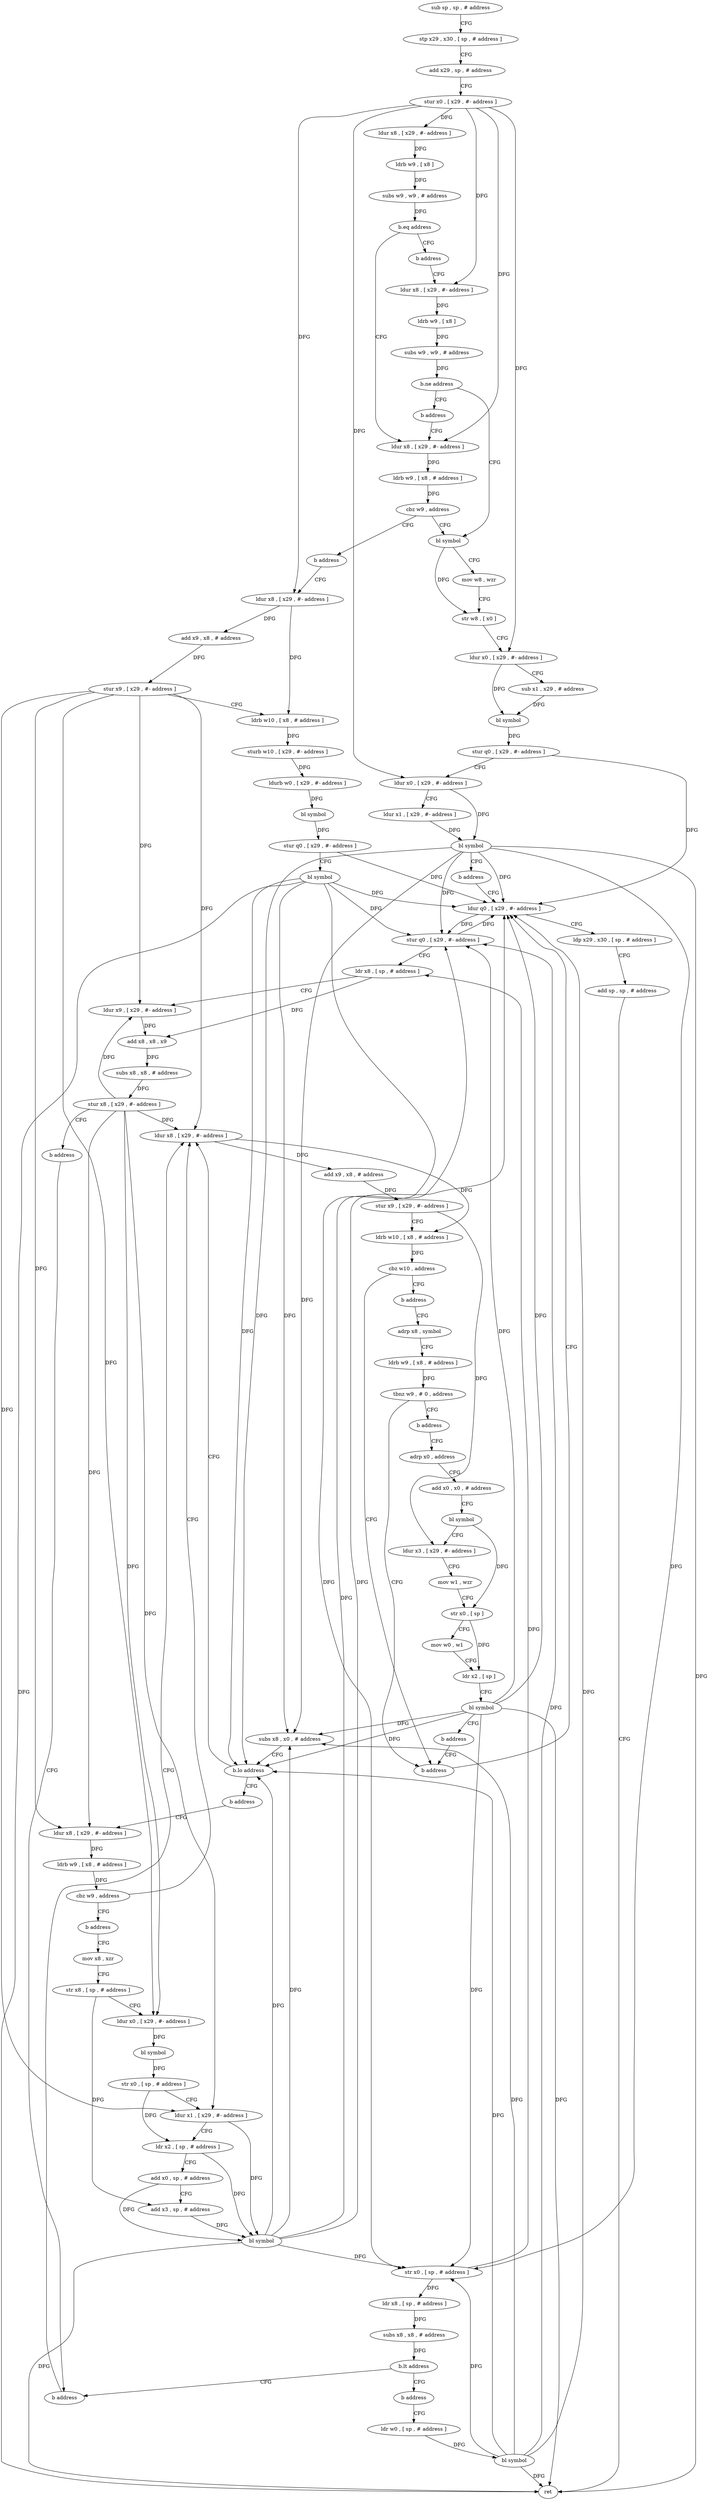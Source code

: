 digraph "func" {
"4207416" [label = "sub sp , sp , # address" ]
"4207420" [label = "stp x29 , x30 , [ sp , # address ]" ]
"4207424" [label = "add x29 , sp , # address" ]
"4207428" [label = "stur x0 , [ x29 , #- address ]" ]
"4207432" [label = "ldur x8 , [ x29 , #- address ]" ]
"4207436" [label = "ldrb w9 , [ x8 ]" ]
"4207440" [label = "subs w9 , w9 , # address" ]
"4207444" [label = "b.eq address" ]
"4207472" [label = "ldur x8 , [ x29 , #- address ]" ]
"4207448" [label = "b address" ]
"4207476" [label = "ldrb w9 , [ x8 , # address ]" ]
"4207480" [label = "cbz w9 , address" ]
"4207736" [label = "bl symbol" ]
"4207484" [label = "b address" ]
"4207452" [label = "ldur x8 , [ x29 , #- address ]" ]
"4207740" [label = "mov w8 , wzr" ]
"4207744" [label = "str w8 , [ x0 ]" ]
"4207748" [label = "ldur x0 , [ x29 , #- address ]" ]
"4207752" [label = "sub x1 , x29 , # address" ]
"4207756" [label = "bl symbol" ]
"4207760" [label = "stur q0 , [ x29 , #- address ]" ]
"4207764" [label = "ldur x0 , [ x29 , #- address ]" ]
"4207768" [label = "ldur x1 , [ x29 , #- address ]" ]
"4207772" [label = "bl symbol" ]
"4207776" [label = "b address" ]
"4207780" [label = "ldur q0 , [ x29 , #- address ]" ]
"4207488" [label = "ldur x8 , [ x29 , #- address ]" ]
"4207456" [label = "ldrb w9 , [ x8 ]" ]
"4207460" [label = "subs w9 , w9 , # address" ]
"4207464" [label = "b.ne address" ]
"4207468" [label = "b address" ]
"4207784" [label = "ldp x29 , x30 , [ sp , # address ]" ]
"4207788" [label = "add sp , sp , # address" ]
"4207792" [label = "ret" ]
"4207492" [label = "add x9 , x8 , # address" ]
"4207496" [label = "stur x9 , [ x29 , #- address ]" ]
"4207500" [label = "ldrb w10 , [ x8 , # address ]" ]
"4207504" [label = "sturb w10 , [ x29 , #- address ]" ]
"4207508" [label = "ldurb w0 , [ x29 , #- address ]" ]
"4207512" [label = "bl symbol" ]
"4207516" [label = "stur q0 , [ x29 , #- address ]" ]
"4207520" [label = "bl symbol" ]
"4207524" [label = "subs x8 , x0 , # address" ]
"4207528" [label = "b.lo address" ]
"4207652" [label = "ldur x8 , [ x29 , #- address ]" ]
"4207532" [label = "b address" ]
"4207656" [label = "add x9 , x8 , # address" ]
"4207660" [label = "stur x9 , [ x29 , #- address ]" ]
"4207664" [label = "ldrb w10 , [ x8 , # address ]" ]
"4207668" [label = "cbz w10 , address" ]
"4207732" [label = "b address" ]
"4207672" [label = "b address" ]
"4207536" [label = "ldur x8 , [ x29 , #- address ]" ]
"4207676" [label = "adrp x8 , symbol" ]
"4207540" [label = "ldrb w9 , [ x8 , # address ]" ]
"4207544" [label = "cbz w9 , address" ]
"4207548" [label = "b address" ]
"4207680" [label = "ldrb w9 , [ x8 , # address ]" ]
"4207684" [label = "tbnz w9 , # 0 , address" ]
"4207688" [label = "b address" ]
"4207552" [label = "mov x8 , xzr" ]
"4207692" [label = "adrp x0 , address" ]
"4207556" [label = "str x8 , [ sp , # address ]" ]
"4207560" [label = "ldur x0 , [ x29 , #- address ]" ]
"4207564" [label = "bl symbol" ]
"4207568" [label = "str x0 , [ sp , # address ]" ]
"4207572" [label = "ldur x1 , [ x29 , #- address ]" ]
"4207576" [label = "ldr x2 , [ sp , # address ]" ]
"4207580" [label = "add x0 , sp , # address" ]
"4207584" [label = "add x3 , sp , # address" ]
"4207588" [label = "bl symbol" ]
"4207592" [label = "str x0 , [ sp , # address ]" ]
"4207596" [label = "ldr x8 , [ sp , # address ]" ]
"4207600" [label = "subs x8 , x8 , # address" ]
"4207604" [label = "b.lt address" ]
"4207648" [label = "b address" ]
"4207608" [label = "b address" ]
"4207696" [label = "add x0 , x0 , # address" ]
"4207700" [label = "bl symbol" ]
"4207704" [label = "ldur x3 , [ x29 , #- address ]" ]
"4207708" [label = "mov w1 , wzr" ]
"4207712" [label = "str x0 , [ sp ]" ]
"4207716" [label = "mov w0 , w1" ]
"4207720" [label = "ldr x2 , [ sp ]" ]
"4207724" [label = "bl symbol" ]
"4207728" [label = "b address" ]
"4207612" [label = "ldr w0 , [ sp , # address ]" ]
"4207616" [label = "bl symbol" ]
"4207620" [label = "stur q0 , [ x29 , #- address ]" ]
"4207624" [label = "ldr x8 , [ sp , # address ]" ]
"4207628" [label = "ldur x9 , [ x29 , #- address ]" ]
"4207632" [label = "add x8 , x8 , x9" ]
"4207636" [label = "subs x8 , x8 , # address" ]
"4207640" [label = "stur x8 , [ x29 , #- address ]" ]
"4207644" [label = "b address" ]
"4207416" -> "4207420" [ label = "CFG" ]
"4207420" -> "4207424" [ label = "CFG" ]
"4207424" -> "4207428" [ label = "CFG" ]
"4207428" -> "4207432" [ label = "DFG" ]
"4207428" -> "4207472" [ label = "DFG" ]
"4207428" -> "4207748" [ label = "DFG" ]
"4207428" -> "4207764" [ label = "DFG" ]
"4207428" -> "4207452" [ label = "DFG" ]
"4207428" -> "4207488" [ label = "DFG" ]
"4207432" -> "4207436" [ label = "DFG" ]
"4207436" -> "4207440" [ label = "DFG" ]
"4207440" -> "4207444" [ label = "DFG" ]
"4207444" -> "4207472" [ label = "CFG" ]
"4207444" -> "4207448" [ label = "CFG" ]
"4207472" -> "4207476" [ label = "DFG" ]
"4207448" -> "4207452" [ label = "CFG" ]
"4207476" -> "4207480" [ label = "DFG" ]
"4207480" -> "4207736" [ label = "CFG" ]
"4207480" -> "4207484" [ label = "CFG" ]
"4207736" -> "4207740" [ label = "CFG" ]
"4207736" -> "4207744" [ label = "DFG" ]
"4207484" -> "4207488" [ label = "CFG" ]
"4207452" -> "4207456" [ label = "DFG" ]
"4207740" -> "4207744" [ label = "CFG" ]
"4207744" -> "4207748" [ label = "CFG" ]
"4207748" -> "4207752" [ label = "CFG" ]
"4207748" -> "4207756" [ label = "DFG" ]
"4207752" -> "4207756" [ label = "DFG" ]
"4207756" -> "4207760" [ label = "DFG" ]
"4207760" -> "4207764" [ label = "CFG" ]
"4207760" -> "4207780" [ label = "DFG" ]
"4207764" -> "4207768" [ label = "CFG" ]
"4207764" -> "4207772" [ label = "DFG" ]
"4207768" -> "4207772" [ label = "DFG" ]
"4207772" -> "4207776" [ label = "CFG" ]
"4207772" -> "4207792" [ label = "DFG" ]
"4207772" -> "4207524" [ label = "DFG" ]
"4207772" -> "4207528" [ label = "DFG" ]
"4207772" -> "4207592" [ label = "DFG" ]
"4207772" -> "4207780" [ label = "DFG" ]
"4207772" -> "4207620" [ label = "DFG" ]
"4207776" -> "4207780" [ label = "CFG" ]
"4207780" -> "4207784" [ label = "CFG" ]
"4207780" -> "4207620" [ label = "DFG" ]
"4207488" -> "4207492" [ label = "DFG" ]
"4207488" -> "4207500" [ label = "DFG" ]
"4207456" -> "4207460" [ label = "DFG" ]
"4207460" -> "4207464" [ label = "DFG" ]
"4207464" -> "4207736" [ label = "CFG" ]
"4207464" -> "4207468" [ label = "CFG" ]
"4207468" -> "4207472" [ label = "CFG" ]
"4207784" -> "4207788" [ label = "CFG" ]
"4207788" -> "4207792" [ label = "CFG" ]
"4207492" -> "4207496" [ label = "DFG" ]
"4207496" -> "4207500" [ label = "CFG" ]
"4207496" -> "4207652" [ label = "DFG" ]
"4207496" -> "4207536" [ label = "DFG" ]
"4207496" -> "4207560" [ label = "DFG" ]
"4207496" -> "4207572" [ label = "DFG" ]
"4207496" -> "4207628" [ label = "DFG" ]
"4207500" -> "4207504" [ label = "DFG" ]
"4207504" -> "4207508" [ label = "DFG" ]
"4207508" -> "4207512" [ label = "DFG" ]
"4207512" -> "4207516" [ label = "DFG" ]
"4207516" -> "4207520" [ label = "CFG" ]
"4207516" -> "4207780" [ label = "DFG" ]
"4207520" -> "4207524" [ label = "DFG" ]
"4207520" -> "4207792" [ label = "DFG" ]
"4207520" -> "4207528" [ label = "DFG" ]
"4207520" -> "4207592" [ label = "DFG" ]
"4207520" -> "4207780" [ label = "DFG" ]
"4207520" -> "4207620" [ label = "DFG" ]
"4207524" -> "4207528" [ label = "CFG" ]
"4207528" -> "4207652" [ label = "CFG" ]
"4207528" -> "4207532" [ label = "CFG" ]
"4207652" -> "4207656" [ label = "DFG" ]
"4207652" -> "4207664" [ label = "DFG" ]
"4207532" -> "4207536" [ label = "CFG" ]
"4207656" -> "4207660" [ label = "DFG" ]
"4207660" -> "4207664" [ label = "CFG" ]
"4207660" -> "4207704" [ label = "DFG" ]
"4207664" -> "4207668" [ label = "DFG" ]
"4207668" -> "4207732" [ label = "CFG" ]
"4207668" -> "4207672" [ label = "CFG" ]
"4207732" -> "4207780" [ label = "CFG" ]
"4207672" -> "4207676" [ label = "CFG" ]
"4207536" -> "4207540" [ label = "DFG" ]
"4207676" -> "4207680" [ label = "CFG" ]
"4207540" -> "4207544" [ label = "DFG" ]
"4207544" -> "4207652" [ label = "CFG" ]
"4207544" -> "4207548" [ label = "CFG" ]
"4207548" -> "4207552" [ label = "CFG" ]
"4207680" -> "4207684" [ label = "DFG" ]
"4207684" -> "4207732" [ label = "CFG" ]
"4207684" -> "4207688" [ label = "CFG" ]
"4207688" -> "4207692" [ label = "CFG" ]
"4207552" -> "4207556" [ label = "CFG" ]
"4207692" -> "4207696" [ label = "CFG" ]
"4207556" -> "4207560" [ label = "CFG" ]
"4207556" -> "4207584" [ label = "DFG" ]
"4207560" -> "4207564" [ label = "DFG" ]
"4207564" -> "4207568" [ label = "DFG" ]
"4207568" -> "4207572" [ label = "CFG" ]
"4207568" -> "4207576" [ label = "DFG" ]
"4207572" -> "4207576" [ label = "CFG" ]
"4207572" -> "4207588" [ label = "DFG" ]
"4207576" -> "4207580" [ label = "CFG" ]
"4207576" -> "4207588" [ label = "DFG" ]
"4207580" -> "4207584" [ label = "CFG" ]
"4207580" -> "4207588" [ label = "DFG" ]
"4207584" -> "4207588" [ label = "DFG" ]
"4207588" -> "4207592" [ label = "DFG" ]
"4207588" -> "4207524" [ label = "DFG" ]
"4207588" -> "4207528" [ label = "DFG" ]
"4207588" -> "4207792" [ label = "DFG" ]
"4207588" -> "4207780" [ label = "DFG" ]
"4207588" -> "4207620" [ label = "DFG" ]
"4207592" -> "4207596" [ label = "DFG" ]
"4207592" -> "4207624" [ label = "DFG" ]
"4207596" -> "4207600" [ label = "DFG" ]
"4207600" -> "4207604" [ label = "DFG" ]
"4207604" -> "4207648" [ label = "CFG" ]
"4207604" -> "4207608" [ label = "CFG" ]
"4207648" -> "4207652" [ label = "CFG" ]
"4207608" -> "4207612" [ label = "CFG" ]
"4207696" -> "4207700" [ label = "CFG" ]
"4207700" -> "4207704" [ label = "CFG" ]
"4207700" -> "4207712" [ label = "DFG" ]
"4207704" -> "4207708" [ label = "CFG" ]
"4207708" -> "4207712" [ label = "CFG" ]
"4207712" -> "4207716" [ label = "CFG" ]
"4207712" -> "4207720" [ label = "DFG" ]
"4207716" -> "4207720" [ label = "CFG" ]
"4207720" -> "4207724" [ label = "CFG" ]
"4207724" -> "4207728" [ label = "CFG" ]
"4207724" -> "4207524" [ label = "DFG" ]
"4207724" -> "4207528" [ label = "DFG" ]
"4207724" -> "4207592" [ label = "DFG" ]
"4207724" -> "4207792" [ label = "DFG" ]
"4207724" -> "4207780" [ label = "DFG" ]
"4207724" -> "4207620" [ label = "DFG" ]
"4207728" -> "4207732" [ label = "CFG" ]
"4207612" -> "4207616" [ label = "DFG" ]
"4207616" -> "4207620" [ label = "DFG" ]
"4207616" -> "4207524" [ label = "DFG" ]
"4207616" -> "4207528" [ label = "DFG" ]
"4207616" -> "4207592" [ label = "DFG" ]
"4207616" -> "4207792" [ label = "DFG" ]
"4207616" -> "4207780" [ label = "DFG" ]
"4207620" -> "4207624" [ label = "CFG" ]
"4207620" -> "4207780" [ label = "DFG" ]
"4207624" -> "4207628" [ label = "CFG" ]
"4207624" -> "4207632" [ label = "DFG" ]
"4207628" -> "4207632" [ label = "DFG" ]
"4207632" -> "4207636" [ label = "DFG" ]
"4207636" -> "4207640" [ label = "DFG" ]
"4207640" -> "4207644" [ label = "CFG" ]
"4207640" -> "4207652" [ label = "DFG" ]
"4207640" -> "4207536" [ label = "DFG" ]
"4207640" -> "4207560" [ label = "DFG" ]
"4207640" -> "4207572" [ label = "DFG" ]
"4207640" -> "4207628" [ label = "DFG" ]
"4207644" -> "4207648" [ label = "CFG" ]
}
